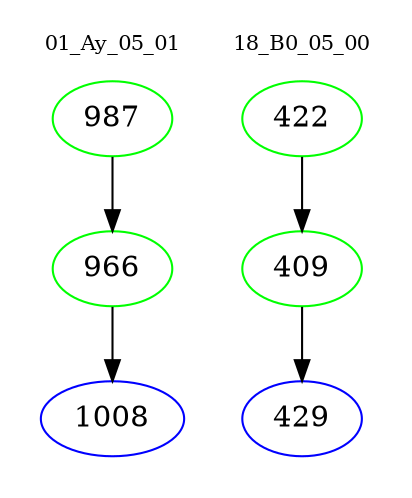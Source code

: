 digraph{
subgraph cluster_0 {
color = white
label = "01_Ay_05_01";
fontsize=10;
T0_987 [label="987", color="green"]
T0_987 -> T0_966 [color="black"]
T0_966 [label="966", color="green"]
T0_966 -> T0_1008 [color="black"]
T0_1008 [label="1008", color="blue"]
}
subgraph cluster_1 {
color = white
label = "18_B0_05_00";
fontsize=10;
T1_422 [label="422", color="green"]
T1_422 -> T1_409 [color="black"]
T1_409 [label="409", color="green"]
T1_409 -> T1_429 [color="black"]
T1_429 [label="429", color="blue"]
}
}
